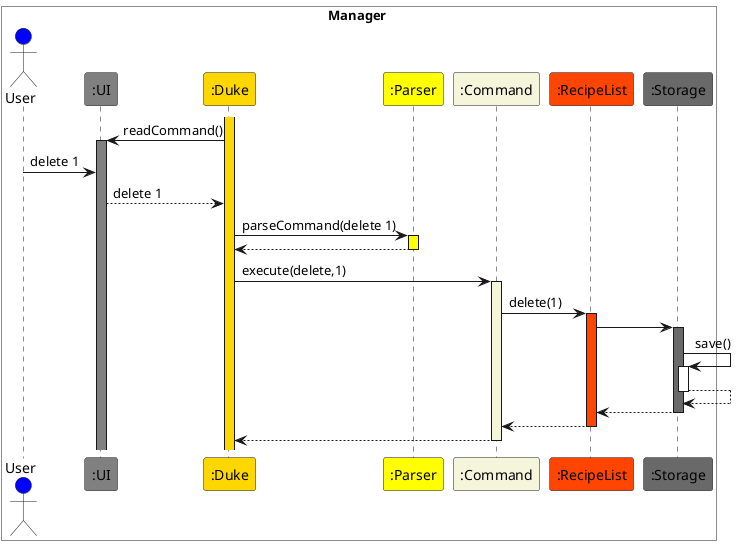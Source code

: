 @startuml ArchitectureInteract
box Manager #White
Actor User #Blue
participant ":UI" as UI #Gray
participant ":Duke" as Duke #Gold
participant ":Parser" as Parser #Yellow
participant ":Command" as Command #Beige
participant ":RecipeList" as RecipeList #OrangeRed
participant ":Storage" as Storage #DimGray
end box

activate Duke #Gold
Duke -> UI : readCommand()
activate UI #Gray
User -> UI : delete 1
UI --> Duke : delete 1
Duke -> Parser : parseCommand(delete 1)
activate Parser #Yellow
Parser --> Duke
deactivate Parser
Duke -> Command : execute(delete,1)
activate Command #Beige
Command -> RecipeList : delete(1)
activate RecipeList #OrangeRed
RecipeList -> Storage
activate Storage #DimGray
Storage -> Storage : save()
activate Storage
Storage --> Storage
deactivate Storage
Storage --> RecipeList
deactivate Storage
RecipeList --> Command
deactivate RecipeList
Command --> Duke
deactivate Command
@enduml